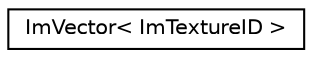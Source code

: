 digraph "Graphical Class Hierarchy"
{
 // LATEX_PDF_SIZE
  edge [fontname="Helvetica",fontsize="10",labelfontname="Helvetica",labelfontsize="10"];
  node [fontname="Helvetica",fontsize="10",shape=record];
  rankdir="LR";
  Node0 [label="ImVector\< ImTextureID \>",height=0.2,width=0.4,color="black", fillcolor="white", style="filled",URL="$structImVector.html",tooltip=" "];
}
